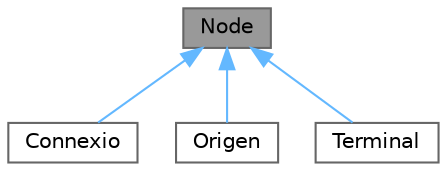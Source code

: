 digraph "Node"
{
 // LATEX_PDF_SIZE
  bgcolor="transparent";
  edge [fontname=Helvetica,fontsize=10,labelfontname=Helvetica,labelfontsize=10];
  node [fontname=Helvetica,fontsize=10,shape=box,height=0.2,width=0.4];
  Node1 [id="Node000001",label="Node",height=0.2,width=0.4,color="gray40", fillcolor="grey60", style="filled", fontcolor="black",tooltip="Representa un node en una xarxa de distribució d'aigua."];
  Node1 -> Node2 [id="edge1_Node000001_Node000002",dir="back",color="steelblue1",style="solid",tooltip=" "];
  Node2 [id="Node000002",label="Connexio",height=0.2,width=0.4,color="gray40", fillcolor="white", style="filled",URL="$class_connexio.html",tooltip="Node de connexió d'una xarxa de distribució d'aigua."];
  Node1 -> Node3 [id="edge2_Node000001_Node000003",dir="back",color="steelblue1",style="solid",tooltip=" "];
  Node3 [id="Node000003",label="Origen",height=0.2,width=0.4,color="gray40", fillcolor="white", style="filled",URL="$class_origen.html",tooltip="Node origen d'una xarxa de distribució d'aigua."];
  Node1 -> Node4 [id="edge3_Node000001_Node000004",dir="back",color="steelblue1",style="solid",tooltip=" "];
  Node4 [id="Node000004",label="Terminal",height=0.2,width=0.4,color="gray40", fillcolor="white", style="filled",URL="$class_terminal.html",tooltip="Node terminal d'una xarxa de distribució d'aigua."];
}
